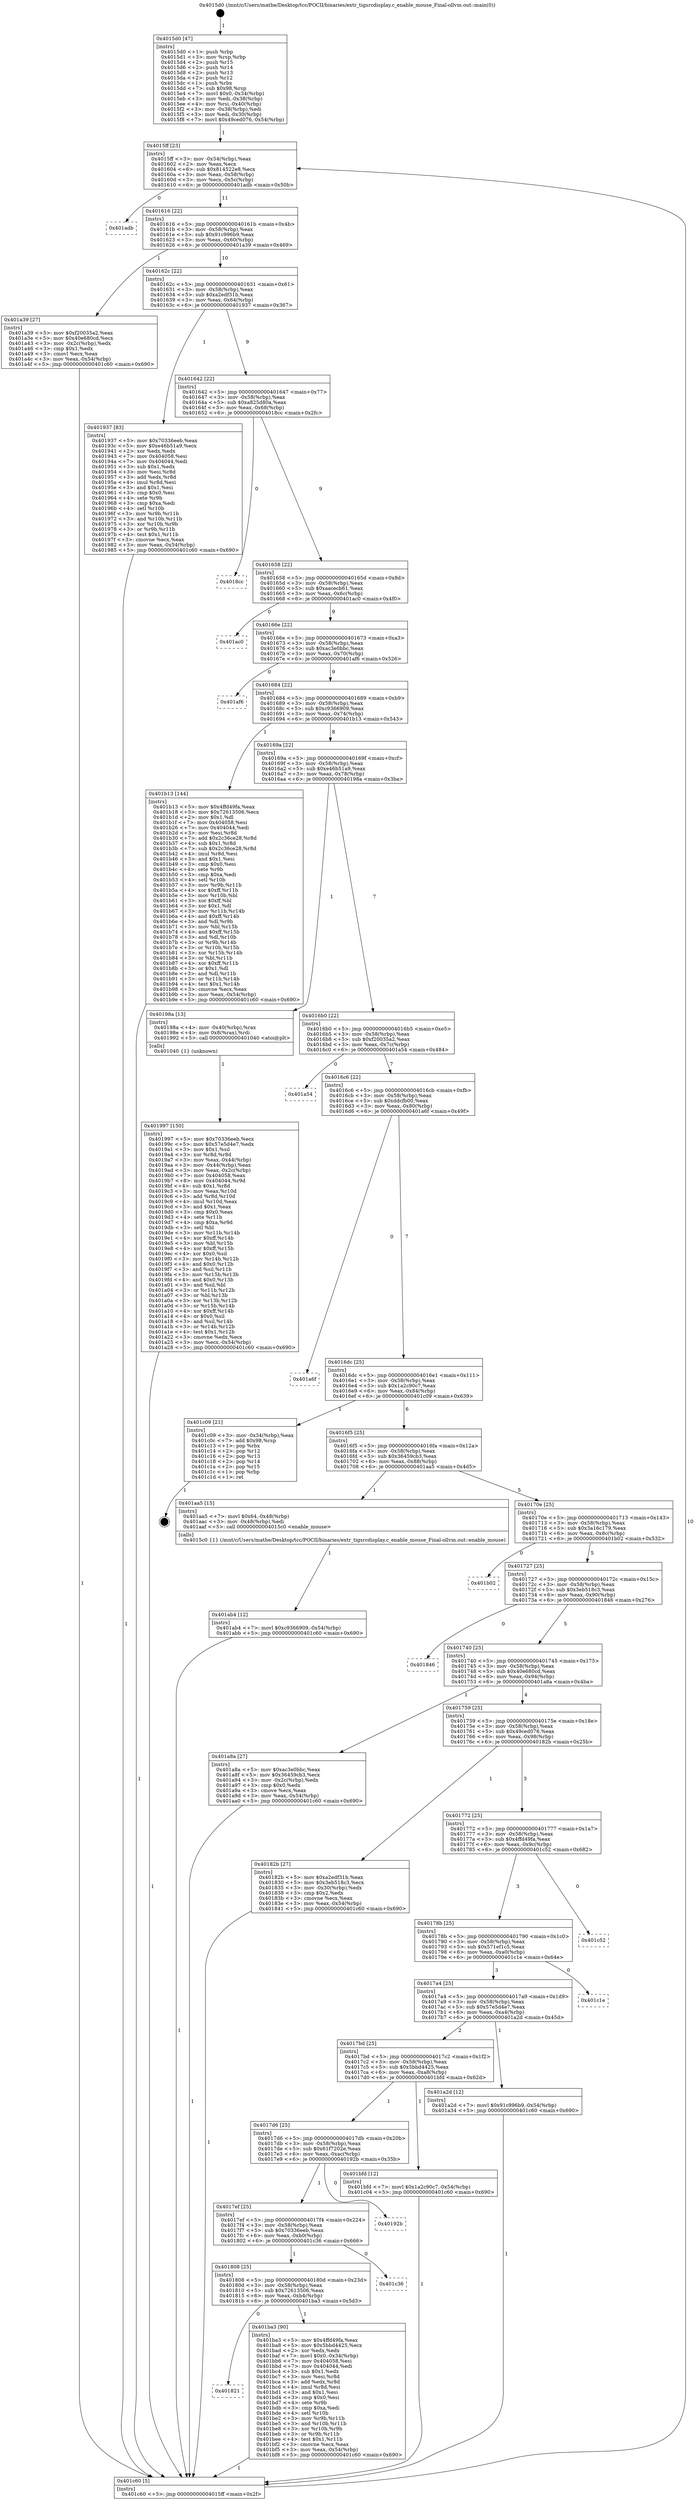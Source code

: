digraph "0x4015d0" {
  label = "0x4015d0 (/mnt/c/Users/mathe/Desktop/tcc/POCII/binaries/extr_tigsrcdisplay.c_enable_mouse_Final-ollvm.out::main(0))"
  labelloc = "t"
  node[shape=record]

  Entry [label="",width=0.3,height=0.3,shape=circle,fillcolor=black,style=filled]
  "0x4015ff" [label="{
     0x4015ff [23]\l
     | [instrs]\l
     &nbsp;&nbsp;0x4015ff \<+3\>: mov -0x54(%rbp),%eax\l
     &nbsp;&nbsp;0x401602 \<+2\>: mov %eax,%ecx\l
     &nbsp;&nbsp;0x401604 \<+6\>: sub $0x814522e8,%ecx\l
     &nbsp;&nbsp;0x40160a \<+3\>: mov %eax,-0x58(%rbp)\l
     &nbsp;&nbsp;0x40160d \<+3\>: mov %ecx,-0x5c(%rbp)\l
     &nbsp;&nbsp;0x401610 \<+6\>: je 0000000000401adb \<main+0x50b\>\l
  }"]
  "0x401adb" [label="{
     0x401adb\l
  }", style=dashed]
  "0x401616" [label="{
     0x401616 [22]\l
     | [instrs]\l
     &nbsp;&nbsp;0x401616 \<+5\>: jmp 000000000040161b \<main+0x4b\>\l
     &nbsp;&nbsp;0x40161b \<+3\>: mov -0x58(%rbp),%eax\l
     &nbsp;&nbsp;0x40161e \<+5\>: sub $0x91c996b9,%eax\l
     &nbsp;&nbsp;0x401623 \<+3\>: mov %eax,-0x60(%rbp)\l
     &nbsp;&nbsp;0x401626 \<+6\>: je 0000000000401a39 \<main+0x469\>\l
  }"]
  Exit [label="",width=0.3,height=0.3,shape=circle,fillcolor=black,style=filled,peripheries=2]
  "0x401a39" [label="{
     0x401a39 [27]\l
     | [instrs]\l
     &nbsp;&nbsp;0x401a39 \<+5\>: mov $0xf20035a2,%eax\l
     &nbsp;&nbsp;0x401a3e \<+5\>: mov $0x40e680cd,%ecx\l
     &nbsp;&nbsp;0x401a43 \<+3\>: mov -0x2c(%rbp),%edx\l
     &nbsp;&nbsp;0x401a46 \<+3\>: cmp $0x1,%edx\l
     &nbsp;&nbsp;0x401a49 \<+3\>: cmovl %ecx,%eax\l
     &nbsp;&nbsp;0x401a4c \<+3\>: mov %eax,-0x54(%rbp)\l
     &nbsp;&nbsp;0x401a4f \<+5\>: jmp 0000000000401c60 \<main+0x690\>\l
  }"]
  "0x40162c" [label="{
     0x40162c [22]\l
     | [instrs]\l
     &nbsp;&nbsp;0x40162c \<+5\>: jmp 0000000000401631 \<main+0x61\>\l
     &nbsp;&nbsp;0x401631 \<+3\>: mov -0x58(%rbp),%eax\l
     &nbsp;&nbsp;0x401634 \<+5\>: sub $0xa2edf31b,%eax\l
     &nbsp;&nbsp;0x401639 \<+3\>: mov %eax,-0x64(%rbp)\l
     &nbsp;&nbsp;0x40163c \<+6\>: je 0000000000401937 \<main+0x367\>\l
  }"]
  "0x401821" [label="{
     0x401821\l
  }", style=dashed]
  "0x401937" [label="{
     0x401937 [83]\l
     | [instrs]\l
     &nbsp;&nbsp;0x401937 \<+5\>: mov $0x70336eeb,%eax\l
     &nbsp;&nbsp;0x40193c \<+5\>: mov $0xe46b51a9,%ecx\l
     &nbsp;&nbsp;0x401941 \<+2\>: xor %edx,%edx\l
     &nbsp;&nbsp;0x401943 \<+7\>: mov 0x404058,%esi\l
     &nbsp;&nbsp;0x40194a \<+7\>: mov 0x404044,%edi\l
     &nbsp;&nbsp;0x401951 \<+3\>: sub $0x1,%edx\l
     &nbsp;&nbsp;0x401954 \<+3\>: mov %esi,%r8d\l
     &nbsp;&nbsp;0x401957 \<+3\>: add %edx,%r8d\l
     &nbsp;&nbsp;0x40195a \<+4\>: imul %r8d,%esi\l
     &nbsp;&nbsp;0x40195e \<+3\>: and $0x1,%esi\l
     &nbsp;&nbsp;0x401961 \<+3\>: cmp $0x0,%esi\l
     &nbsp;&nbsp;0x401964 \<+4\>: sete %r9b\l
     &nbsp;&nbsp;0x401968 \<+3\>: cmp $0xa,%edi\l
     &nbsp;&nbsp;0x40196b \<+4\>: setl %r10b\l
     &nbsp;&nbsp;0x40196f \<+3\>: mov %r9b,%r11b\l
     &nbsp;&nbsp;0x401972 \<+3\>: and %r10b,%r11b\l
     &nbsp;&nbsp;0x401975 \<+3\>: xor %r10b,%r9b\l
     &nbsp;&nbsp;0x401978 \<+3\>: or %r9b,%r11b\l
     &nbsp;&nbsp;0x40197b \<+4\>: test $0x1,%r11b\l
     &nbsp;&nbsp;0x40197f \<+3\>: cmovne %ecx,%eax\l
     &nbsp;&nbsp;0x401982 \<+3\>: mov %eax,-0x54(%rbp)\l
     &nbsp;&nbsp;0x401985 \<+5\>: jmp 0000000000401c60 \<main+0x690\>\l
  }"]
  "0x401642" [label="{
     0x401642 [22]\l
     | [instrs]\l
     &nbsp;&nbsp;0x401642 \<+5\>: jmp 0000000000401647 \<main+0x77\>\l
     &nbsp;&nbsp;0x401647 \<+3\>: mov -0x58(%rbp),%eax\l
     &nbsp;&nbsp;0x40164a \<+5\>: sub $0xa825d80a,%eax\l
     &nbsp;&nbsp;0x40164f \<+3\>: mov %eax,-0x68(%rbp)\l
     &nbsp;&nbsp;0x401652 \<+6\>: je 00000000004018cc \<main+0x2fc\>\l
  }"]
  "0x401ba3" [label="{
     0x401ba3 [90]\l
     | [instrs]\l
     &nbsp;&nbsp;0x401ba3 \<+5\>: mov $0x4ffd49fa,%eax\l
     &nbsp;&nbsp;0x401ba8 \<+5\>: mov $0x5bbd4425,%ecx\l
     &nbsp;&nbsp;0x401bad \<+2\>: xor %edx,%edx\l
     &nbsp;&nbsp;0x401baf \<+7\>: movl $0x0,-0x34(%rbp)\l
     &nbsp;&nbsp;0x401bb6 \<+7\>: mov 0x404058,%esi\l
     &nbsp;&nbsp;0x401bbd \<+7\>: mov 0x404044,%edi\l
     &nbsp;&nbsp;0x401bc4 \<+3\>: sub $0x1,%edx\l
     &nbsp;&nbsp;0x401bc7 \<+3\>: mov %esi,%r8d\l
     &nbsp;&nbsp;0x401bca \<+3\>: add %edx,%r8d\l
     &nbsp;&nbsp;0x401bcd \<+4\>: imul %r8d,%esi\l
     &nbsp;&nbsp;0x401bd1 \<+3\>: and $0x1,%esi\l
     &nbsp;&nbsp;0x401bd4 \<+3\>: cmp $0x0,%esi\l
     &nbsp;&nbsp;0x401bd7 \<+4\>: sete %r9b\l
     &nbsp;&nbsp;0x401bdb \<+3\>: cmp $0xa,%edi\l
     &nbsp;&nbsp;0x401bde \<+4\>: setl %r10b\l
     &nbsp;&nbsp;0x401be2 \<+3\>: mov %r9b,%r11b\l
     &nbsp;&nbsp;0x401be5 \<+3\>: and %r10b,%r11b\l
     &nbsp;&nbsp;0x401be8 \<+3\>: xor %r10b,%r9b\l
     &nbsp;&nbsp;0x401beb \<+3\>: or %r9b,%r11b\l
     &nbsp;&nbsp;0x401bee \<+4\>: test $0x1,%r11b\l
     &nbsp;&nbsp;0x401bf2 \<+3\>: cmovne %ecx,%eax\l
     &nbsp;&nbsp;0x401bf5 \<+3\>: mov %eax,-0x54(%rbp)\l
     &nbsp;&nbsp;0x401bf8 \<+5\>: jmp 0000000000401c60 \<main+0x690\>\l
  }"]
  "0x4018cc" [label="{
     0x4018cc\l
  }", style=dashed]
  "0x401658" [label="{
     0x401658 [22]\l
     | [instrs]\l
     &nbsp;&nbsp;0x401658 \<+5\>: jmp 000000000040165d \<main+0x8d\>\l
     &nbsp;&nbsp;0x40165d \<+3\>: mov -0x58(%rbp),%eax\l
     &nbsp;&nbsp;0x401660 \<+5\>: sub $0xaacecb61,%eax\l
     &nbsp;&nbsp;0x401665 \<+3\>: mov %eax,-0x6c(%rbp)\l
     &nbsp;&nbsp;0x401668 \<+6\>: je 0000000000401ac0 \<main+0x4f0\>\l
  }"]
  "0x401808" [label="{
     0x401808 [25]\l
     | [instrs]\l
     &nbsp;&nbsp;0x401808 \<+5\>: jmp 000000000040180d \<main+0x23d\>\l
     &nbsp;&nbsp;0x40180d \<+3\>: mov -0x58(%rbp),%eax\l
     &nbsp;&nbsp;0x401810 \<+5\>: sub $0x72613506,%eax\l
     &nbsp;&nbsp;0x401815 \<+6\>: mov %eax,-0xb4(%rbp)\l
     &nbsp;&nbsp;0x40181b \<+6\>: je 0000000000401ba3 \<main+0x5d3\>\l
  }"]
  "0x401ac0" [label="{
     0x401ac0\l
  }", style=dashed]
  "0x40166e" [label="{
     0x40166e [22]\l
     | [instrs]\l
     &nbsp;&nbsp;0x40166e \<+5\>: jmp 0000000000401673 \<main+0xa3\>\l
     &nbsp;&nbsp;0x401673 \<+3\>: mov -0x58(%rbp),%eax\l
     &nbsp;&nbsp;0x401676 \<+5\>: sub $0xac3e0bbc,%eax\l
     &nbsp;&nbsp;0x40167b \<+3\>: mov %eax,-0x70(%rbp)\l
     &nbsp;&nbsp;0x40167e \<+6\>: je 0000000000401af6 \<main+0x526\>\l
  }"]
  "0x401c36" [label="{
     0x401c36\l
  }", style=dashed]
  "0x401af6" [label="{
     0x401af6\l
  }", style=dashed]
  "0x401684" [label="{
     0x401684 [22]\l
     | [instrs]\l
     &nbsp;&nbsp;0x401684 \<+5\>: jmp 0000000000401689 \<main+0xb9\>\l
     &nbsp;&nbsp;0x401689 \<+3\>: mov -0x58(%rbp),%eax\l
     &nbsp;&nbsp;0x40168c \<+5\>: sub $0xc9366909,%eax\l
     &nbsp;&nbsp;0x401691 \<+3\>: mov %eax,-0x74(%rbp)\l
     &nbsp;&nbsp;0x401694 \<+6\>: je 0000000000401b13 \<main+0x543\>\l
  }"]
  "0x4017ef" [label="{
     0x4017ef [25]\l
     | [instrs]\l
     &nbsp;&nbsp;0x4017ef \<+5\>: jmp 00000000004017f4 \<main+0x224\>\l
     &nbsp;&nbsp;0x4017f4 \<+3\>: mov -0x58(%rbp),%eax\l
     &nbsp;&nbsp;0x4017f7 \<+5\>: sub $0x70336eeb,%eax\l
     &nbsp;&nbsp;0x4017fc \<+6\>: mov %eax,-0xb0(%rbp)\l
     &nbsp;&nbsp;0x401802 \<+6\>: je 0000000000401c36 \<main+0x666\>\l
  }"]
  "0x401b13" [label="{
     0x401b13 [144]\l
     | [instrs]\l
     &nbsp;&nbsp;0x401b13 \<+5\>: mov $0x4ffd49fa,%eax\l
     &nbsp;&nbsp;0x401b18 \<+5\>: mov $0x72613506,%ecx\l
     &nbsp;&nbsp;0x401b1d \<+2\>: mov $0x1,%dl\l
     &nbsp;&nbsp;0x401b1f \<+7\>: mov 0x404058,%esi\l
     &nbsp;&nbsp;0x401b26 \<+7\>: mov 0x404044,%edi\l
     &nbsp;&nbsp;0x401b2d \<+3\>: mov %esi,%r8d\l
     &nbsp;&nbsp;0x401b30 \<+7\>: add $0x2c36ce28,%r8d\l
     &nbsp;&nbsp;0x401b37 \<+4\>: sub $0x1,%r8d\l
     &nbsp;&nbsp;0x401b3b \<+7\>: sub $0x2c36ce28,%r8d\l
     &nbsp;&nbsp;0x401b42 \<+4\>: imul %r8d,%esi\l
     &nbsp;&nbsp;0x401b46 \<+3\>: and $0x1,%esi\l
     &nbsp;&nbsp;0x401b49 \<+3\>: cmp $0x0,%esi\l
     &nbsp;&nbsp;0x401b4c \<+4\>: sete %r9b\l
     &nbsp;&nbsp;0x401b50 \<+3\>: cmp $0xa,%edi\l
     &nbsp;&nbsp;0x401b53 \<+4\>: setl %r10b\l
     &nbsp;&nbsp;0x401b57 \<+3\>: mov %r9b,%r11b\l
     &nbsp;&nbsp;0x401b5a \<+4\>: xor $0xff,%r11b\l
     &nbsp;&nbsp;0x401b5e \<+3\>: mov %r10b,%bl\l
     &nbsp;&nbsp;0x401b61 \<+3\>: xor $0xff,%bl\l
     &nbsp;&nbsp;0x401b64 \<+3\>: xor $0x1,%dl\l
     &nbsp;&nbsp;0x401b67 \<+3\>: mov %r11b,%r14b\l
     &nbsp;&nbsp;0x401b6a \<+4\>: and $0xff,%r14b\l
     &nbsp;&nbsp;0x401b6e \<+3\>: and %dl,%r9b\l
     &nbsp;&nbsp;0x401b71 \<+3\>: mov %bl,%r15b\l
     &nbsp;&nbsp;0x401b74 \<+4\>: and $0xff,%r15b\l
     &nbsp;&nbsp;0x401b78 \<+3\>: and %dl,%r10b\l
     &nbsp;&nbsp;0x401b7b \<+3\>: or %r9b,%r14b\l
     &nbsp;&nbsp;0x401b7e \<+3\>: or %r10b,%r15b\l
     &nbsp;&nbsp;0x401b81 \<+3\>: xor %r15b,%r14b\l
     &nbsp;&nbsp;0x401b84 \<+3\>: or %bl,%r11b\l
     &nbsp;&nbsp;0x401b87 \<+4\>: xor $0xff,%r11b\l
     &nbsp;&nbsp;0x401b8b \<+3\>: or $0x1,%dl\l
     &nbsp;&nbsp;0x401b8e \<+3\>: and %dl,%r11b\l
     &nbsp;&nbsp;0x401b91 \<+3\>: or %r11b,%r14b\l
     &nbsp;&nbsp;0x401b94 \<+4\>: test $0x1,%r14b\l
     &nbsp;&nbsp;0x401b98 \<+3\>: cmovne %ecx,%eax\l
     &nbsp;&nbsp;0x401b9b \<+3\>: mov %eax,-0x54(%rbp)\l
     &nbsp;&nbsp;0x401b9e \<+5\>: jmp 0000000000401c60 \<main+0x690\>\l
  }"]
  "0x40169a" [label="{
     0x40169a [22]\l
     | [instrs]\l
     &nbsp;&nbsp;0x40169a \<+5\>: jmp 000000000040169f \<main+0xcf\>\l
     &nbsp;&nbsp;0x40169f \<+3\>: mov -0x58(%rbp),%eax\l
     &nbsp;&nbsp;0x4016a2 \<+5\>: sub $0xe46b51a9,%eax\l
     &nbsp;&nbsp;0x4016a7 \<+3\>: mov %eax,-0x78(%rbp)\l
     &nbsp;&nbsp;0x4016aa \<+6\>: je 000000000040198a \<main+0x3ba\>\l
  }"]
  "0x40192b" [label="{
     0x40192b\l
  }", style=dashed]
  "0x40198a" [label="{
     0x40198a [13]\l
     | [instrs]\l
     &nbsp;&nbsp;0x40198a \<+4\>: mov -0x40(%rbp),%rax\l
     &nbsp;&nbsp;0x40198e \<+4\>: mov 0x8(%rax),%rdi\l
     &nbsp;&nbsp;0x401992 \<+5\>: call 0000000000401040 \<atoi@plt\>\l
     | [calls]\l
     &nbsp;&nbsp;0x401040 \{1\} (unknown)\l
  }"]
  "0x4016b0" [label="{
     0x4016b0 [22]\l
     | [instrs]\l
     &nbsp;&nbsp;0x4016b0 \<+5\>: jmp 00000000004016b5 \<main+0xe5\>\l
     &nbsp;&nbsp;0x4016b5 \<+3\>: mov -0x58(%rbp),%eax\l
     &nbsp;&nbsp;0x4016b8 \<+5\>: sub $0xf20035a2,%eax\l
     &nbsp;&nbsp;0x4016bd \<+3\>: mov %eax,-0x7c(%rbp)\l
     &nbsp;&nbsp;0x4016c0 \<+6\>: je 0000000000401a54 \<main+0x484\>\l
  }"]
  "0x4017d6" [label="{
     0x4017d6 [25]\l
     | [instrs]\l
     &nbsp;&nbsp;0x4017d6 \<+5\>: jmp 00000000004017db \<main+0x20b\>\l
     &nbsp;&nbsp;0x4017db \<+3\>: mov -0x58(%rbp),%eax\l
     &nbsp;&nbsp;0x4017de \<+5\>: sub $0x61f7202e,%eax\l
     &nbsp;&nbsp;0x4017e3 \<+6\>: mov %eax,-0xac(%rbp)\l
     &nbsp;&nbsp;0x4017e9 \<+6\>: je 000000000040192b \<main+0x35b\>\l
  }"]
  "0x401a54" [label="{
     0x401a54\l
  }", style=dashed]
  "0x4016c6" [label="{
     0x4016c6 [22]\l
     | [instrs]\l
     &nbsp;&nbsp;0x4016c6 \<+5\>: jmp 00000000004016cb \<main+0xfb\>\l
     &nbsp;&nbsp;0x4016cb \<+3\>: mov -0x58(%rbp),%eax\l
     &nbsp;&nbsp;0x4016ce \<+5\>: sub $0xddcfb00,%eax\l
     &nbsp;&nbsp;0x4016d3 \<+3\>: mov %eax,-0x80(%rbp)\l
     &nbsp;&nbsp;0x4016d6 \<+6\>: je 0000000000401a6f \<main+0x49f\>\l
  }"]
  "0x401bfd" [label="{
     0x401bfd [12]\l
     | [instrs]\l
     &nbsp;&nbsp;0x401bfd \<+7\>: movl $0x1a2c90c7,-0x54(%rbp)\l
     &nbsp;&nbsp;0x401c04 \<+5\>: jmp 0000000000401c60 \<main+0x690\>\l
  }"]
  "0x401a6f" [label="{
     0x401a6f\l
  }", style=dashed]
  "0x4016dc" [label="{
     0x4016dc [25]\l
     | [instrs]\l
     &nbsp;&nbsp;0x4016dc \<+5\>: jmp 00000000004016e1 \<main+0x111\>\l
     &nbsp;&nbsp;0x4016e1 \<+3\>: mov -0x58(%rbp),%eax\l
     &nbsp;&nbsp;0x4016e4 \<+5\>: sub $0x1a2c90c7,%eax\l
     &nbsp;&nbsp;0x4016e9 \<+6\>: mov %eax,-0x84(%rbp)\l
     &nbsp;&nbsp;0x4016ef \<+6\>: je 0000000000401c09 \<main+0x639\>\l
  }"]
  "0x401ab4" [label="{
     0x401ab4 [12]\l
     | [instrs]\l
     &nbsp;&nbsp;0x401ab4 \<+7\>: movl $0xc9366909,-0x54(%rbp)\l
     &nbsp;&nbsp;0x401abb \<+5\>: jmp 0000000000401c60 \<main+0x690\>\l
  }"]
  "0x401c09" [label="{
     0x401c09 [21]\l
     | [instrs]\l
     &nbsp;&nbsp;0x401c09 \<+3\>: mov -0x34(%rbp),%eax\l
     &nbsp;&nbsp;0x401c0c \<+7\>: add $0x98,%rsp\l
     &nbsp;&nbsp;0x401c13 \<+1\>: pop %rbx\l
     &nbsp;&nbsp;0x401c14 \<+2\>: pop %r12\l
     &nbsp;&nbsp;0x401c16 \<+2\>: pop %r13\l
     &nbsp;&nbsp;0x401c18 \<+2\>: pop %r14\l
     &nbsp;&nbsp;0x401c1a \<+2\>: pop %r15\l
     &nbsp;&nbsp;0x401c1c \<+1\>: pop %rbp\l
     &nbsp;&nbsp;0x401c1d \<+1\>: ret\l
  }"]
  "0x4016f5" [label="{
     0x4016f5 [25]\l
     | [instrs]\l
     &nbsp;&nbsp;0x4016f5 \<+5\>: jmp 00000000004016fa \<main+0x12a\>\l
     &nbsp;&nbsp;0x4016fa \<+3\>: mov -0x58(%rbp),%eax\l
     &nbsp;&nbsp;0x4016fd \<+5\>: sub $0x36459cb3,%eax\l
     &nbsp;&nbsp;0x401702 \<+6\>: mov %eax,-0x88(%rbp)\l
     &nbsp;&nbsp;0x401708 \<+6\>: je 0000000000401aa5 \<main+0x4d5\>\l
  }"]
  "0x4017bd" [label="{
     0x4017bd [25]\l
     | [instrs]\l
     &nbsp;&nbsp;0x4017bd \<+5\>: jmp 00000000004017c2 \<main+0x1f2\>\l
     &nbsp;&nbsp;0x4017c2 \<+3\>: mov -0x58(%rbp),%eax\l
     &nbsp;&nbsp;0x4017c5 \<+5\>: sub $0x5bbd4425,%eax\l
     &nbsp;&nbsp;0x4017ca \<+6\>: mov %eax,-0xa8(%rbp)\l
     &nbsp;&nbsp;0x4017d0 \<+6\>: je 0000000000401bfd \<main+0x62d\>\l
  }"]
  "0x401aa5" [label="{
     0x401aa5 [15]\l
     | [instrs]\l
     &nbsp;&nbsp;0x401aa5 \<+7\>: movl $0x64,-0x48(%rbp)\l
     &nbsp;&nbsp;0x401aac \<+3\>: mov -0x48(%rbp),%edi\l
     &nbsp;&nbsp;0x401aaf \<+5\>: call 00000000004015c0 \<enable_mouse\>\l
     | [calls]\l
     &nbsp;&nbsp;0x4015c0 \{1\} (/mnt/c/Users/mathe/Desktop/tcc/POCII/binaries/extr_tigsrcdisplay.c_enable_mouse_Final-ollvm.out::enable_mouse)\l
  }"]
  "0x40170e" [label="{
     0x40170e [25]\l
     | [instrs]\l
     &nbsp;&nbsp;0x40170e \<+5\>: jmp 0000000000401713 \<main+0x143\>\l
     &nbsp;&nbsp;0x401713 \<+3\>: mov -0x58(%rbp),%eax\l
     &nbsp;&nbsp;0x401716 \<+5\>: sub $0x3a16c179,%eax\l
     &nbsp;&nbsp;0x40171b \<+6\>: mov %eax,-0x8c(%rbp)\l
     &nbsp;&nbsp;0x401721 \<+6\>: je 0000000000401b02 \<main+0x532\>\l
  }"]
  "0x401a2d" [label="{
     0x401a2d [12]\l
     | [instrs]\l
     &nbsp;&nbsp;0x401a2d \<+7\>: movl $0x91c996b9,-0x54(%rbp)\l
     &nbsp;&nbsp;0x401a34 \<+5\>: jmp 0000000000401c60 \<main+0x690\>\l
  }"]
  "0x401b02" [label="{
     0x401b02\l
  }", style=dashed]
  "0x401727" [label="{
     0x401727 [25]\l
     | [instrs]\l
     &nbsp;&nbsp;0x401727 \<+5\>: jmp 000000000040172c \<main+0x15c\>\l
     &nbsp;&nbsp;0x40172c \<+3\>: mov -0x58(%rbp),%eax\l
     &nbsp;&nbsp;0x40172f \<+5\>: sub $0x3eb518c3,%eax\l
     &nbsp;&nbsp;0x401734 \<+6\>: mov %eax,-0x90(%rbp)\l
     &nbsp;&nbsp;0x40173a \<+6\>: je 0000000000401846 \<main+0x276\>\l
  }"]
  "0x4017a4" [label="{
     0x4017a4 [25]\l
     | [instrs]\l
     &nbsp;&nbsp;0x4017a4 \<+5\>: jmp 00000000004017a9 \<main+0x1d9\>\l
     &nbsp;&nbsp;0x4017a9 \<+3\>: mov -0x58(%rbp),%eax\l
     &nbsp;&nbsp;0x4017ac \<+5\>: sub $0x57e5d4e7,%eax\l
     &nbsp;&nbsp;0x4017b1 \<+6\>: mov %eax,-0xa4(%rbp)\l
     &nbsp;&nbsp;0x4017b7 \<+6\>: je 0000000000401a2d \<main+0x45d\>\l
  }"]
  "0x401846" [label="{
     0x401846\l
  }", style=dashed]
  "0x401740" [label="{
     0x401740 [25]\l
     | [instrs]\l
     &nbsp;&nbsp;0x401740 \<+5\>: jmp 0000000000401745 \<main+0x175\>\l
     &nbsp;&nbsp;0x401745 \<+3\>: mov -0x58(%rbp),%eax\l
     &nbsp;&nbsp;0x401748 \<+5\>: sub $0x40e680cd,%eax\l
     &nbsp;&nbsp;0x40174d \<+6\>: mov %eax,-0x94(%rbp)\l
     &nbsp;&nbsp;0x401753 \<+6\>: je 0000000000401a8a \<main+0x4ba\>\l
  }"]
  "0x401c1e" [label="{
     0x401c1e\l
  }", style=dashed]
  "0x401a8a" [label="{
     0x401a8a [27]\l
     | [instrs]\l
     &nbsp;&nbsp;0x401a8a \<+5\>: mov $0xac3e0bbc,%eax\l
     &nbsp;&nbsp;0x401a8f \<+5\>: mov $0x36459cb3,%ecx\l
     &nbsp;&nbsp;0x401a94 \<+3\>: mov -0x2c(%rbp),%edx\l
     &nbsp;&nbsp;0x401a97 \<+3\>: cmp $0x0,%edx\l
     &nbsp;&nbsp;0x401a9a \<+3\>: cmove %ecx,%eax\l
     &nbsp;&nbsp;0x401a9d \<+3\>: mov %eax,-0x54(%rbp)\l
     &nbsp;&nbsp;0x401aa0 \<+5\>: jmp 0000000000401c60 \<main+0x690\>\l
  }"]
  "0x401759" [label="{
     0x401759 [25]\l
     | [instrs]\l
     &nbsp;&nbsp;0x401759 \<+5\>: jmp 000000000040175e \<main+0x18e\>\l
     &nbsp;&nbsp;0x40175e \<+3\>: mov -0x58(%rbp),%eax\l
     &nbsp;&nbsp;0x401761 \<+5\>: sub $0x49ced076,%eax\l
     &nbsp;&nbsp;0x401766 \<+6\>: mov %eax,-0x98(%rbp)\l
     &nbsp;&nbsp;0x40176c \<+6\>: je 000000000040182b \<main+0x25b\>\l
  }"]
  "0x40178b" [label="{
     0x40178b [25]\l
     | [instrs]\l
     &nbsp;&nbsp;0x40178b \<+5\>: jmp 0000000000401790 \<main+0x1c0\>\l
     &nbsp;&nbsp;0x401790 \<+3\>: mov -0x58(%rbp),%eax\l
     &nbsp;&nbsp;0x401793 \<+5\>: sub $0x571ef1c5,%eax\l
     &nbsp;&nbsp;0x401798 \<+6\>: mov %eax,-0xa0(%rbp)\l
     &nbsp;&nbsp;0x40179e \<+6\>: je 0000000000401c1e \<main+0x64e\>\l
  }"]
  "0x40182b" [label="{
     0x40182b [27]\l
     | [instrs]\l
     &nbsp;&nbsp;0x40182b \<+5\>: mov $0xa2edf31b,%eax\l
     &nbsp;&nbsp;0x401830 \<+5\>: mov $0x3eb518c3,%ecx\l
     &nbsp;&nbsp;0x401835 \<+3\>: mov -0x30(%rbp),%edx\l
     &nbsp;&nbsp;0x401838 \<+3\>: cmp $0x2,%edx\l
     &nbsp;&nbsp;0x40183b \<+3\>: cmovne %ecx,%eax\l
     &nbsp;&nbsp;0x40183e \<+3\>: mov %eax,-0x54(%rbp)\l
     &nbsp;&nbsp;0x401841 \<+5\>: jmp 0000000000401c60 \<main+0x690\>\l
  }"]
  "0x401772" [label="{
     0x401772 [25]\l
     | [instrs]\l
     &nbsp;&nbsp;0x401772 \<+5\>: jmp 0000000000401777 \<main+0x1a7\>\l
     &nbsp;&nbsp;0x401777 \<+3\>: mov -0x58(%rbp),%eax\l
     &nbsp;&nbsp;0x40177a \<+5\>: sub $0x4ffd49fa,%eax\l
     &nbsp;&nbsp;0x40177f \<+6\>: mov %eax,-0x9c(%rbp)\l
     &nbsp;&nbsp;0x401785 \<+6\>: je 0000000000401c52 \<main+0x682\>\l
  }"]
  "0x401c60" [label="{
     0x401c60 [5]\l
     | [instrs]\l
     &nbsp;&nbsp;0x401c60 \<+5\>: jmp 00000000004015ff \<main+0x2f\>\l
  }"]
  "0x4015d0" [label="{
     0x4015d0 [47]\l
     | [instrs]\l
     &nbsp;&nbsp;0x4015d0 \<+1\>: push %rbp\l
     &nbsp;&nbsp;0x4015d1 \<+3\>: mov %rsp,%rbp\l
     &nbsp;&nbsp;0x4015d4 \<+2\>: push %r15\l
     &nbsp;&nbsp;0x4015d6 \<+2\>: push %r14\l
     &nbsp;&nbsp;0x4015d8 \<+2\>: push %r13\l
     &nbsp;&nbsp;0x4015da \<+2\>: push %r12\l
     &nbsp;&nbsp;0x4015dc \<+1\>: push %rbx\l
     &nbsp;&nbsp;0x4015dd \<+7\>: sub $0x98,%rsp\l
     &nbsp;&nbsp;0x4015e4 \<+7\>: movl $0x0,-0x34(%rbp)\l
     &nbsp;&nbsp;0x4015eb \<+3\>: mov %edi,-0x38(%rbp)\l
     &nbsp;&nbsp;0x4015ee \<+4\>: mov %rsi,-0x40(%rbp)\l
     &nbsp;&nbsp;0x4015f2 \<+3\>: mov -0x38(%rbp),%edi\l
     &nbsp;&nbsp;0x4015f5 \<+3\>: mov %edi,-0x30(%rbp)\l
     &nbsp;&nbsp;0x4015f8 \<+7\>: movl $0x49ced076,-0x54(%rbp)\l
  }"]
  "0x401997" [label="{
     0x401997 [150]\l
     | [instrs]\l
     &nbsp;&nbsp;0x401997 \<+5\>: mov $0x70336eeb,%ecx\l
     &nbsp;&nbsp;0x40199c \<+5\>: mov $0x57e5d4e7,%edx\l
     &nbsp;&nbsp;0x4019a1 \<+3\>: mov $0x1,%sil\l
     &nbsp;&nbsp;0x4019a4 \<+3\>: xor %r8d,%r8d\l
     &nbsp;&nbsp;0x4019a7 \<+3\>: mov %eax,-0x44(%rbp)\l
     &nbsp;&nbsp;0x4019aa \<+3\>: mov -0x44(%rbp),%eax\l
     &nbsp;&nbsp;0x4019ad \<+3\>: mov %eax,-0x2c(%rbp)\l
     &nbsp;&nbsp;0x4019b0 \<+7\>: mov 0x404058,%eax\l
     &nbsp;&nbsp;0x4019b7 \<+8\>: mov 0x404044,%r9d\l
     &nbsp;&nbsp;0x4019bf \<+4\>: sub $0x1,%r8d\l
     &nbsp;&nbsp;0x4019c3 \<+3\>: mov %eax,%r10d\l
     &nbsp;&nbsp;0x4019c6 \<+3\>: add %r8d,%r10d\l
     &nbsp;&nbsp;0x4019c9 \<+4\>: imul %r10d,%eax\l
     &nbsp;&nbsp;0x4019cd \<+3\>: and $0x1,%eax\l
     &nbsp;&nbsp;0x4019d0 \<+3\>: cmp $0x0,%eax\l
     &nbsp;&nbsp;0x4019d3 \<+4\>: sete %r11b\l
     &nbsp;&nbsp;0x4019d7 \<+4\>: cmp $0xa,%r9d\l
     &nbsp;&nbsp;0x4019db \<+3\>: setl %bl\l
     &nbsp;&nbsp;0x4019de \<+3\>: mov %r11b,%r14b\l
     &nbsp;&nbsp;0x4019e1 \<+4\>: xor $0xff,%r14b\l
     &nbsp;&nbsp;0x4019e5 \<+3\>: mov %bl,%r15b\l
     &nbsp;&nbsp;0x4019e8 \<+4\>: xor $0xff,%r15b\l
     &nbsp;&nbsp;0x4019ec \<+4\>: xor $0x0,%sil\l
     &nbsp;&nbsp;0x4019f0 \<+3\>: mov %r14b,%r12b\l
     &nbsp;&nbsp;0x4019f3 \<+4\>: and $0x0,%r12b\l
     &nbsp;&nbsp;0x4019f7 \<+3\>: and %sil,%r11b\l
     &nbsp;&nbsp;0x4019fa \<+3\>: mov %r15b,%r13b\l
     &nbsp;&nbsp;0x4019fd \<+4\>: and $0x0,%r13b\l
     &nbsp;&nbsp;0x401a01 \<+3\>: and %sil,%bl\l
     &nbsp;&nbsp;0x401a04 \<+3\>: or %r11b,%r12b\l
     &nbsp;&nbsp;0x401a07 \<+3\>: or %bl,%r13b\l
     &nbsp;&nbsp;0x401a0a \<+3\>: xor %r13b,%r12b\l
     &nbsp;&nbsp;0x401a0d \<+3\>: or %r15b,%r14b\l
     &nbsp;&nbsp;0x401a10 \<+4\>: xor $0xff,%r14b\l
     &nbsp;&nbsp;0x401a14 \<+4\>: or $0x0,%sil\l
     &nbsp;&nbsp;0x401a18 \<+3\>: and %sil,%r14b\l
     &nbsp;&nbsp;0x401a1b \<+3\>: or %r14b,%r12b\l
     &nbsp;&nbsp;0x401a1e \<+4\>: test $0x1,%r12b\l
     &nbsp;&nbsp;0x401a22 \<+3\>: cmovne %edx,%ecx\l
     &nbsp;&nbsp;0x401a25 \<+3\>: mov %ecx,-0x54(%rbp)\l
     &nbsp;&nbsp;0x401a28 \<+5\>: jmp 0000000000401c60 \<main+0x690\>\l
  }"]
  "0x401c52" [label="{
     0x401c52\l
  }", style=dashed]
  Entry -> "0x4015d0" [label=" 1"]
  "0x4015ff" -> "0x401adb" [label=" 0"]
  "0x4015ff" -> "0x401616" [label=" 11"]
  "0x401c09" -> Exit [label=" 1"]
  "0x401616" -> "0x401a39" [label=" 1"]
  "0x401616" -> "0x40162c" [label=" 10"]
  "0x401bfd" -> "0x401c60" [label=" 1"]
  "0x40162c" -> "0x401937" [label=" 1"]
  "0x40162c" -> "0x401642" [label=" 9"]
  "0x401ba3" -> "0x401c60" [label=" 1"]
  "0x401642" -> "0x4018cc" [label=" 0"]
  "0x401642" -> "0x401658" [label=" 9"]
  "0x401808" -> "0x401821" [label=" 0"]
  "0x401658" -> "0x401ac0" [label=" 0"]
  "0x401658" -> "0x40166e" [label=" 9"]
  "0x401808" -> "0x401ba3" [label=" 1"]
  "0x40166e" -> "0x401af6" [label=" 0"]
  "0x40166e" -> "0x401684" [label=" 9"]
  "0x4017ef" -> "0x401808" [label=" 1"]
  "0x401684" -> "0x401b13" [label=" 1"]
  "0x401684" -> "0x40169a" [label=" 8"]
  "0x4017ef" -> "0x401c36" [label=" 0"]
  "0x40169a" -> "0x40198a" [label=" 1"]
  "0x40169a" -> "0x4016b0" [label=" 7"]
  "0x4017d6" -> "0x4017ef" [label=" 1"]
  "0x4016b0" -> "0x401a54" [label=" 0"]
  "0x4016b0" -> "0x4016c6" [label=" 7"]
  "0x4017d6" -> "0x40192b" [label=" 0"]
  "0x4016c6" -> "0x401a6f" [label=" 0"]
  "0x4016c6" -> "0x4016dc" [label=" 7"]
  "0x4017bd" -> "0x4017d6" [label=" 1"]
  "0x4016dc" -> "0x401c09" [label=" 1"]
  "0x4016dc" -> "0x4016f5" [label=" 6"]
  "0x4017bd" -> "0x401bfd" [label=" 1"]
  "0x4016f5" -> "0x401aa5" [label=" 1"]
  "0x4016f5" -> "0x40170e" [label=" 5"]
  "0x401b13" -> "0x401c60" [label=" 1"]
  "0x40170e" -> "0x401b02" [label=" 0"]
  "0x40170e" -> "0x401727" [label=" 5"]
  "0x401ab4" -> "0x401c60" [label=" 1"]
  "0x401727" -> "0x401846" [label=" 0"]
  "0x401727" -> "0x401740" [label=" 5"]
  "0x401a8a" -> "0x401c60" [label=" 1"]
  "0x401740" -> "0x401a8a" [label=" 1"]
  "0x401740" -> "0x401759" [label=" 4"]
  "0x401a39" -> "0x401c60" [label=" 1"]
  "0x401759" -> "0x40182b" [label=" 1"]
  "0x401759" -> "0x401772" [label=" 3"]
  "0x40182b" -> "0x401c60" [label=" 1"]
  "0x4015d0" -> "0x4015ff" [label=" 1"]
  "0x401c60" -> "0x4015ff" [label=" 10"]
  "0x401937" -> "0x401c60" [label=" 1"]
  "0x40198a" -> "0x401997" [label=" 1"]
  "0x401997" -> "0x401c60" [label=" 1"]
  "0x4017a4" -> "0x4017bd" [label=" 2"]
  "0x401772" -> "0x401c52" [label=" 0"]
  "0x401772" -> "0x40178b" [label=" 3"]
  "0x401a2d" -> "0x401c60" [label=" 1"]
  "0x40178b" -> "0x401c1e" [label=" 0"]
  "0x40178b" -> "0x4017a4" [label=" 3"]
  "0x401aa5" -> "0x401ab4" [label=" 1"]
  "0x4017a4" -> "0x401a2d" [label=" 1"]
}

